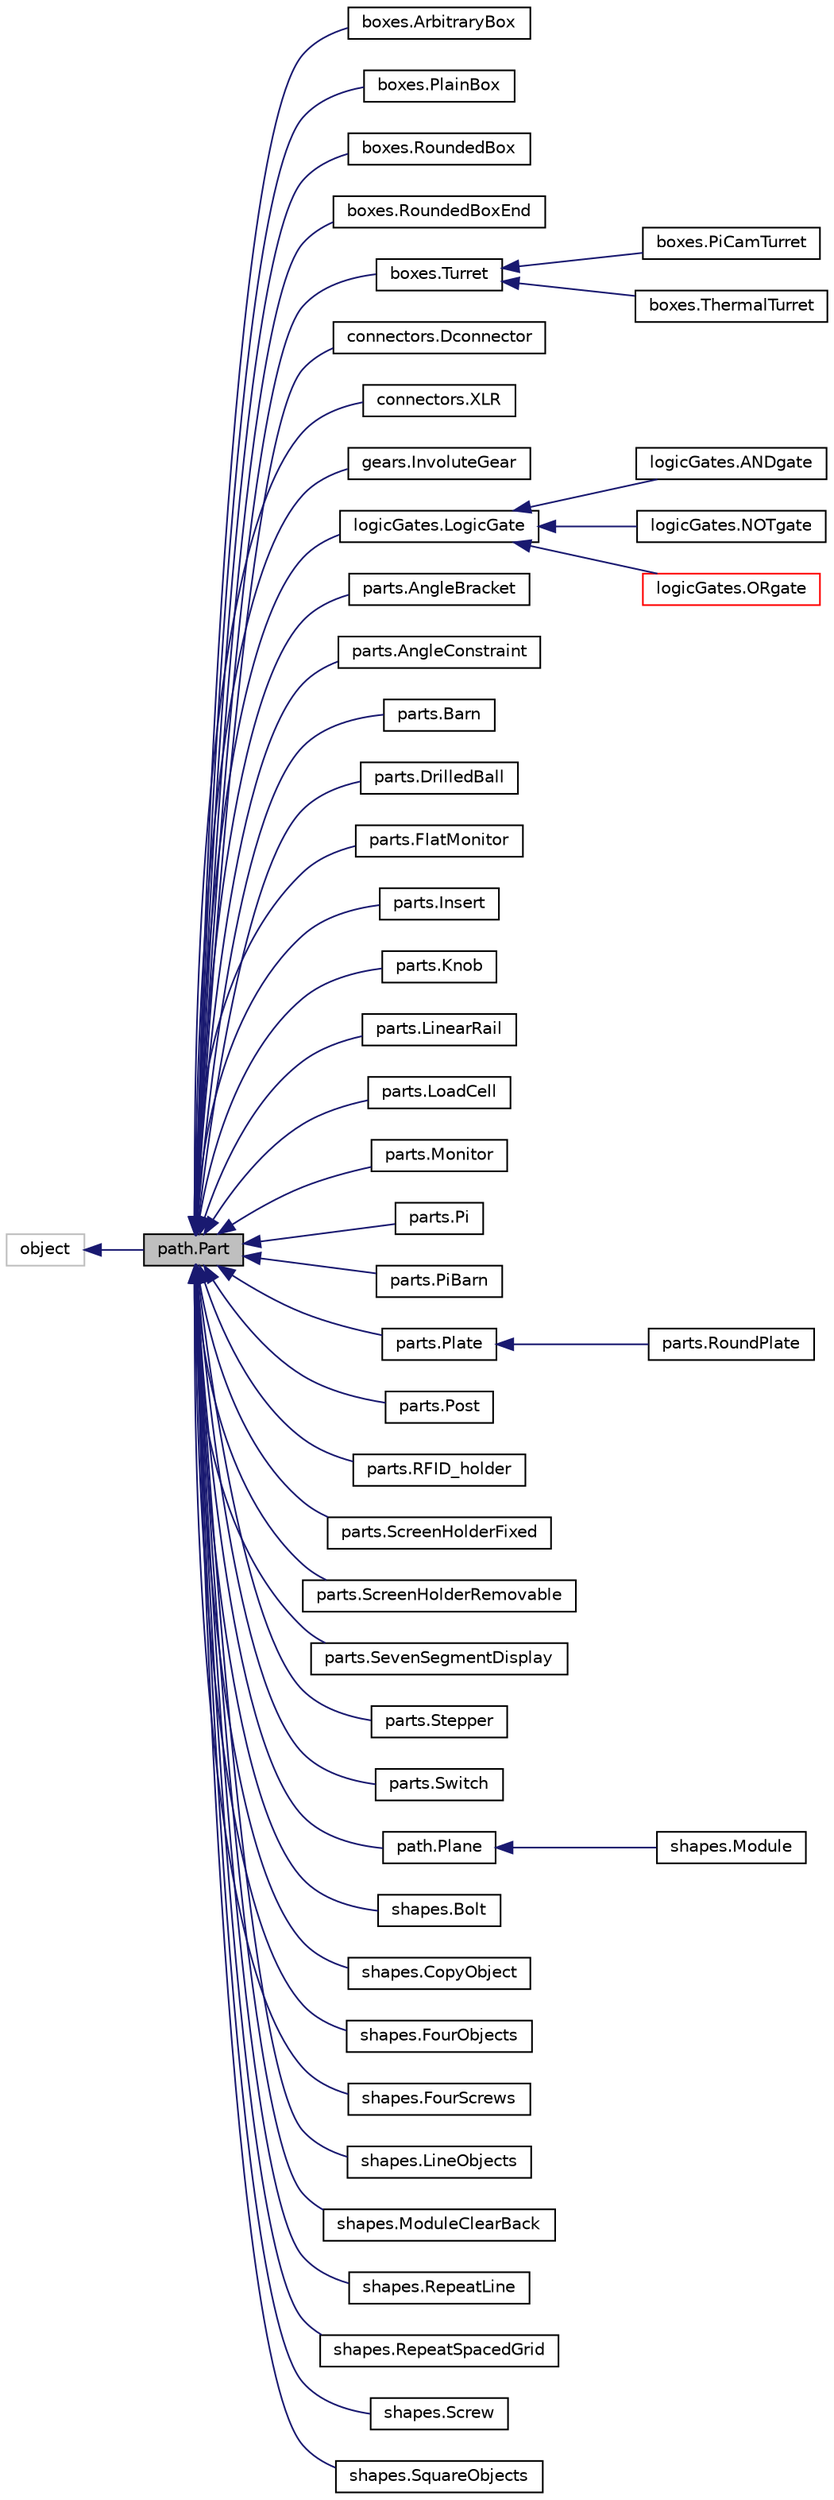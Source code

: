 digraph "path.Part"
{
  edge [fontname="Helvetica",fontsize="10",labelfontname="Helvetica",labelfontsize="10"];
  node [fontname="Helvetica",fontsize="10",shape=record];
  rankdir="LR";
  Node1 [label="path.Part",height=0.2,width=0.4,color="black", fillcolor="grey75", style="filled", fontcolor="black"];
  Node2 -> Node1 [dir="back",color="midnightblue",fontsize="10",style="solid",fontname="Helvetica"];
  Node2 [label="object",height=0.2,width=0.4,color="grey75", fillcolor="white", style="filled"];
  Node1 -> Node3 [dir="back",color="midnightblue",fontsize="10",style="solid",fontname="Helvetica"];
  Node3 [label="boxes.ArbitraryBox",height=0.2,width=0.4,color="black", fillcolor="white", style="filled",URL="$classboxes_1_1_arbitrary_box.html"];
  Node1 -> Node4 [dir="back",color="midnightblue",fontsize="10",style="solid",fontname="Helvetica"];
  Node4 [label="boxes.PlainBox",height=0.2,width=0.4,color="black", fillcolor="white", style="filled",URL="$classboxes_1_1_plain_box.html"];
  Node1 -> Node5 [dir="back",color="midnightblue",fontsize="10",style="solid",fontname="Helvetica"];
  Node5 [label="boxes.RoundedBox",height=0.2,width=0.4,color="black", fillcolor="white", style="filled",URL="$classboxes_1_1_rounded_box.html"];
  Node1 -> Node6 [dir="back",color="midnightblue",fontsize="10",style="solid",fontname="Helvetica"];
  Node6 [label="boxes.RoundedBoxEnd",height=0.2,width=0.4,color="black", fillcolor="white", style="filled",URL="$classboxes_1_1_rounded_box_end.html"];
  Node1 -> Node7 [dir="back",color="midnightblue",fontsize="10",style="solid",fontname="Helvetica"];
  Node7 [label="boxes.Turret",height=0.2,width=0.4,color="black", fillcolor="white", style="filled",URL="$classboxes_1_1_turret.html"];
  Node7 -> Node8 [dir="back",color="midnightblue",fontsize="10",style="solid",fontname="Helvetica"];
  Node8 [label="boxes.PiCamTurret",height=0.2,width=0.4,color="black", fillcolor="white", style="filled",URL="$classboxes_1_1_pi_cam_turret.html"];
  Node7 -> Node9 [dir="back",color="midnightblue",fontsize="10",style="solid",fontname="Helvetica"];
  Node9 [label="boxes.ThermalTurret",height=0.2,width=0.4,color="black", fillcolor="white", style="filled",URL="$classboxes_1_1_thermal_turret.html"];
  Node1 -> Node10 [dir="back",color="midnightblue",fontsize="10",style="solid",fontname="Helvetica"];
  Node10 [label="connectors.Dconnector",height=0.2,width=0.4,color="black", fillcolor="white", style="filled",URL="$classconnectors_1_1_dconnector.html"];
  Node1 -> Node11 [dir="back",color="midnightblue",fontsize="10",style="solid",fontname="Helvetica"];
  Node11 [label="connectors.XLR",height=0.2,width=0.4,color="black", fillcolor="white", style="filled",URL="$classconnectors_1_1_x_l_r.html"];
  Node1 -> Node12 [dir="back",color="midnightblue",fontsize="10",style="solid",fontname="Helvetica"];
  Node12 [label="gears.InvoluteGear",height=0.2,width=0.4,color="black", fillcolor="white", style="filled",URL="$classgears_1_1_involute_gear.html"];
  Node1 -> Node13 [dir="back",color="midnightblue",fontsize="10",style="solid",fontname="Helvetica"];
  Node13 [label="logicGates.LogicGate",height=0.2,width=0.4,color="black", fillcolor="white", style="filled",URL="$classlogic_gates_1_1_logic_gate.html"];
  Node13 -> Node14 [dir="back",color="midnightblue",fontsize="10",style="solid",fontname="Helvetica"];
  Node14 [label="logicGates.ANDgate",height=0.2,width=0.4,color="black", fillcolor="white", style="filled",URL="$classlogic_gates_1_1_a_n_dgate.html"];
  Node13 -> Node15 [dir="back",color="midnightblue",fontsize="10",style="solid",fontname="Helvetica"];
  Node15 [label="logicGates.NOTgate",height=0.2,width=0.4,color="black", fillcolor="white", style="filled",URL="$classlogic_gates_1_1_n_o_tgate.html"];
  Node13 -> Node16 [dir="back",color="midnightblue",fontsize="10",style="solid",fontname="Helvetica"];
  Node16 [label="logicGates.ORgate",height=0.2,width=0.4,color="red", fillcolor="white", style="filled",URL="$classlogic_gates_1_1_o_rgate.html"];
  Node1 -> Node17 [dir="back",color="midnightblue",fontsize="10",style="solid",fontname="Helvetica"];
  Node17 [label="parts.AngleBracket",height=0.2,width=0.4,color="black", fillcolor="white", style="filled",URL="$classparts_1_1_angle_bracket.html"];
  Node1 -> Node18 [dir="back",color="midnightblue",fontsize="10",style="solid",fontname="Helvetica"];
  Node18 [label="parts.AngleConstraint",height=0.2,width=0.4,color="black", fillcolor="white", style="filled",URL="$classparts_1_1_angle_constraint.html"];
  Node1 -> Node19 [dir="back",color="midnightblue",fontsize="10",style="solid",fontname="Helvetica"];
  Node19 [label="parts.Barn",height=0.2,width=0.4,color="black", fillcolor="white", style="filled",URL="$classparts_1_1_barn.html"];
  Node1 -> Node20 [dir="back",color="midnightblue",fontsize="10",style="solid",fontname="Helvetica"];
  Node20 [label="parts.DrilledBall",height=0.2,width=0.4,color="black", fillcolor="white", style="filled",URL="$classparts_1_1_drilled_ball.html"];
  Node1 -> Node21 [dir="back",color="midnightblue",fontsize="10",style="solid",fontname="Helvetica"];
  Node21 [label="parts.FlatMonitor",height=0.2,width=0.4,color="black", fillcolor="white", style="filled",URL="$classparts_1_1_flat_monitor.html"];
  Node1 -> Node22 [dir="back",color="midnightblue",fontsize="10",style="solid",fontname="Helvetica"];
  Node22 [label="parts.Insert",height=0.2,width=0.4,color="black", fillcolor="white", style="filled",URL="$classparts_1_1_insert.html"];
  Node1 -> Node23 [dir="back",color="midnightblue",fontsize="10",style="solid",fontname="Helvetica"];
  Node23 [label="parts.Knob",height=0.2,width=0.4,color="black", fillcolor="white", style="filled",URL="$classparts_1_1_knob.html"];
  Node1 -> Node24 [dir="back",color="midnightblue",fontsize="10",style="solid",fontname="Helvetica"];
  Node24 [label="parts.LinearRail",height=0.2,width=0.4,color="black", fillcolor="white", style="filled",URL="$classparts_1_1_linear_rail.html"];
  Node1 -> Node25 [dir="back",color="midnightblue",fontsize="10",style="solid",fontname="Helvetica"];
  Node25 [label="parts.LoadCell",height=0.2,width=0.4,color="black", fillcolor="white", style="filled",URL="$classparts_1_1_load_cell.html"];
  Node1 -> Node26 [dir="back",color="midnightblue",fontsize="10",style="solid",fontname="Helvetica"];
  Node26 [label="parts.Monitor",height=0.2,width=0.4,color="black", fillcolor="white", style="filled",URL="$classparts_1_1_monitor.html"];
  Node1 -> Node27 [dir="back",color="midnightblue",fontsize="10",style="solid",fontname="Helvetica"];
  Node27 [label="parts.Pi",height=0.2,width=0.4,color="black", fillcolor="white", style="filled",URL="$classparts_1_1_pi.html"];
  Node1 -> Node28 [dir="back",color="midnightblue",fontsize="10",style="solid",fontname="Helvetica"];
  Node28 [label="parts.PiBarn",height=0.2,width=0.4,color="black", fillcolor="white", style="filled",URL="$classparts_1_1_pi_barn.html"];
  Node1 -> Node29 [dir="back",color="midnightblue",fontsize="10",style="solid",fontname="Helvetica"];
  Node29 [label="parts.Plate",height=0.2,width=0.4,color="black", fillcolor="white", style="filled",URL="$classparts_1_1_plate.html"];
  Node29 -> Node30 [dir="back",color="midnightblue",fontsize="10",style="solid",fontname="Helvetica"];
  Node30 [label="parts.RoundPlate",height=0.2,width=0.4,color="black", fillcolor="white", style="filled",URL="$classparts_1_1_round_plate.html"];
  Node1 -> Node31 [dir="back",color="midnightblue",fontsize="10",style="solid",fontname="Helvetica"];
  Node31 [label="parts.Post",height=0.2,width=0.4,color="black", fillcolor="white", style="filled",URL="$classparts_1_1_post.html"];
  Node1 -> Node32 [dir="back",color="midnightblue",fontsize="10",style="solid",fontname="Helvetica"];
  Node32 [label="parts.RFID_holder",height=0.2,width=0.4,color="black", fillcolor="white", style="filled",URL="$classparts_1_1_r_f_i_d__holder.html"];
  Node1 -> Node33 [dir="back",color="midnightblue",fontsize="10",style="solid",fontname="Helvetica"];
  Node33 [label="parts.ScreenHolderFixed",height=0.2,width=0.4,color="black", fillcolor="white", style="filled",URL="$classparts_1_1_screen_holder_fixed.html"];
  Node1 -> Node34 [dir="back",color="midnightblue",fontsize="10",style="solid",fontname="Helvetica"];
  Node34 [label="parts.ScreenHolderRemovable",height=0.2,width=0.4,color="black", fillcolor="white", style="filled",URL="$classparts_1_1_screen_holder_removable.html"];
  Node1 -> Node35 [dir="back",color="midnightblue",fontsize="10",style="solid",fontname="Helvetica"];
  Node35 [label="parts.SevenSegmentDisplay",height=0.2,width=0.4,color="black", fillcolor="white", style="filled",URL="$classparts_1_1_seven_segment_display.html"];
  Node1 -> Node36 [dir="back",color="midnightblue",fontsize="10",style="solid",fontname="Helvetica"];
  Node36 [label="parts.Stepper",height=0.2,width=0.4,color="black", fillcolor="white", style="filled",URL="$classparts_1_1_stepper.html"];
  Node1 -> Node37 [dir="back",color="midnightblue",fontsize="10",style="solid",fontname="Helvetica"];
  Node37 [label="parts.Switch",height=0.2,width=0.4,color="black", fillcolor="white", style="filled",URL="$classparts_1_1_switch.html"];
  Node1 -> Node38 [dir="back",color="midnightblue",fontsize="10",style="solid",fontname="Helvetica"];
  Node38 [label="path.Plane",height=0.2,width=0.4,color="black", fillcolor="white", style="filled",URL="$classpath_1_1_plane.html"];
  Node38 -> Node39 [dir="back",color="midnightblue",fontsize="10",style="solid",fontname="Helvetica"];
  Node39 [label="shapes.Module",height=0.2,width=0.4,color="black", fillcolor="white", style="filled",URL="$classshapes_1_1_module.html"];
  Node1 -> Node40 [dir="back",color="midnightblue",fontsize="10",style="solid",fontname="Helvetica"];
  Node40 [label="shapes.Bolt",height=0.2,width=0.4,color="black", fillcolor="white", style="filled",URL="$classshapes_1_1_bolt.html"];
  Node1 -> Node41 [dir="back",color="midnightblue",fontsize="10",style="solid",fontname="Helvetica"];
  Node41 [label="shapes.CopyObject",height=0.2,width=0.4,color="black", fillcolor="white", style="filled",URL="$classshapes_1_1_copy_object.html"];
  Node1 -> Node42 [dir="back",color="midnightblue",fontsize="10",style="solid",fontname="Helvetica"];
  Node42 [label="shapes.FourObjects",height=0.2,width=0.4,color="black", fillcolor="white", style="filled",URL="$classshapes_1_1_four_objects.html"];
  Node1 -> Node43 [dir="back",color="midnightblue",fontsize="10",style="solid",fontname="Helvetica"];
  Node43 [label="shapes.FourScrews",height=0.2,width=0.4,color="black", fillcolor="white", style="filled",URL="$classshapes_1_1_four_screws.html"];
  Node1 -> Node44 [dir="back",color="midnightblue",fontsize="10",style="solid",fontname="Helvetica"];
  Node44 [label="shapes.LineObjects",height=0.2,width=0.4,color="black", fillcolor="white", style="filled",URL="$classshapes_1_1_line_objects.html"];
  Node1 -> Node45 [dir="back",color="midnightblue",fontsize="10",style="solid",fontname="Helvetica"];
  Node45 [label="shapes.ModuleClearBack",height=0.2,width=0.4,color="black", fillcolor="white", style="filled",URL="$classshapes_1_1_module_clear_back.html"];
  Node1 -> Node46 [dir="back",color="midnightblue",fontsize="10",style="solid",fontname="Helvetica"];
  Node46 [label="shapes.RepeatLine",height=0.2,width=0.4,color="black", fillcolor="white", style="filled",URL="$classshapes_1_1_repeat_line.html"];
  Node1 -> Node47 [dir="back",color="midnightblue",fontsize="10",style="solid",fontname="Helvetica"];
  Node47 [label="shapes.RepeatSpacedGrid",height=0.2,width=0.4,color="black", fillcolor="white", style="filled",URL="$classshapes_1_1_repeat_spaced_grid.html"];
  Node1 -> Node48 [dir="back",color="midnightblue",fontsize="10",style="solid",fontname="Helvetica"];
  Node48 [label="shapes.Screw",height=0.2,width=0.4,color="black", fillcolor="white", style="filled",URL="$classshapes_1_1_screw.html"];
  Node1 -> Node49 [dir="back",color="midnightblue",fontsize="10",style="solid",fontname="Helvetica"];
  Node49 [label="shapes.SquareObjects",height=0.2,width=0.4,color="black", fillcolor="white", style="filled",URL="$classshapes_1_1_square_objects.html"];
}
